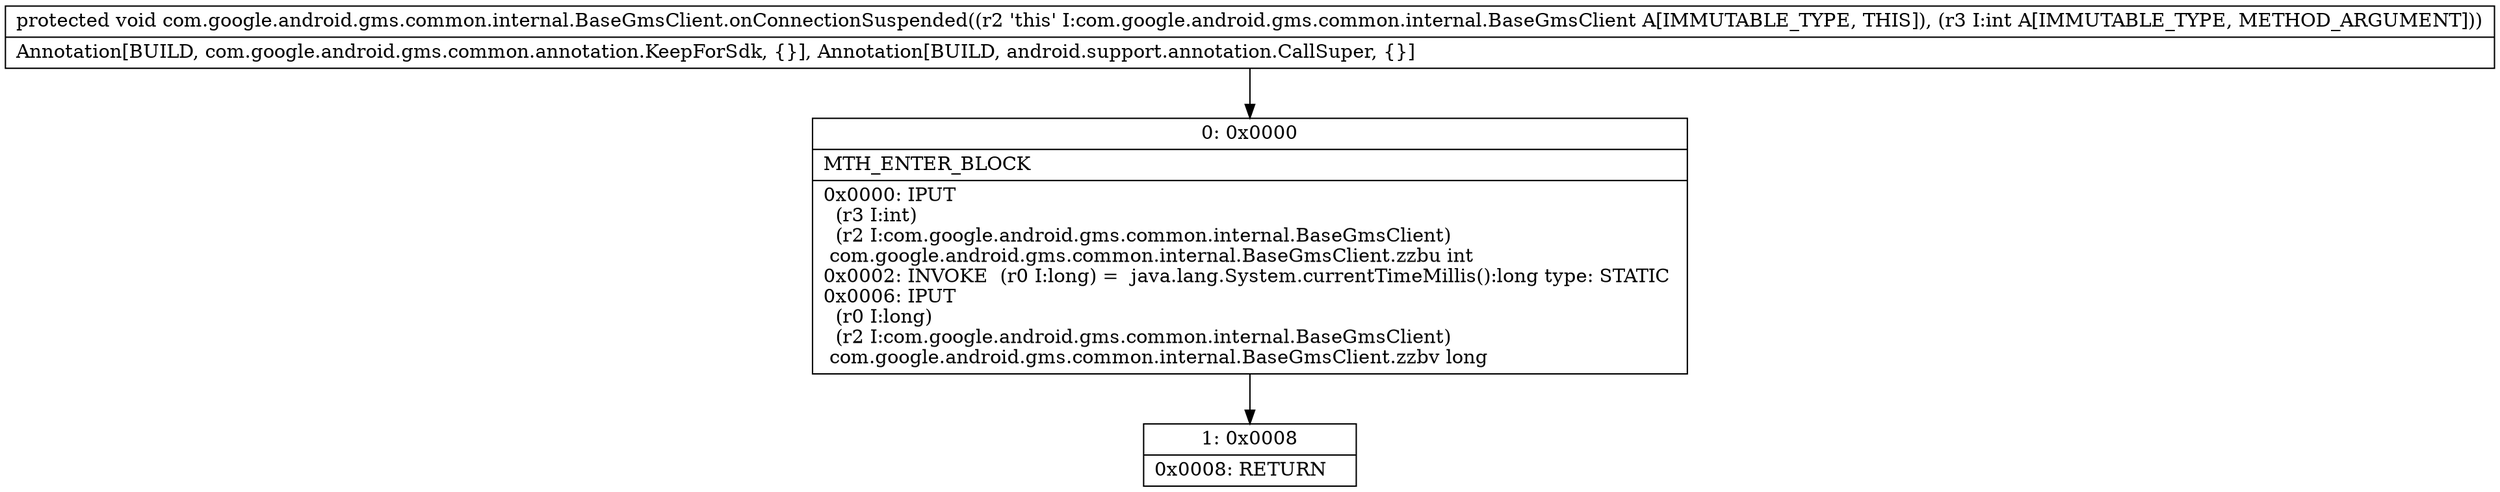 digraph "CFG forcom.google.android.gms.common.internal.BaseGmsClient.onConnectionSuspended(I)V" {
Node_0 [shape=record,label="{0\:\ 0x0000|MTH_ENTER_BLOCK\l|0x0000: IPUT  \l  (r3 I:int)\l  (r2 I:com.google.android.gms.common.internal.BaseGmsClient)\l com.google.android.gms.common.internal.BaseGmsClient.zzbu int \l0x0002: INVOKE  (r0 I:long) =  java.lang.System.currentTimeMillis():long type: STATIC \l0x0006: IPUT  \l  (r0 I:long)\l  (r2 I:com.google.android.gms.common.internal.BaseGmsClient)\l com.google.android.gms.common.internal.BaseGmsClient.zzbv long \l}"];
Node_1 [shape=record,label="{1\:\ 0x0008|0x0008: RETURN   \l}"];
MethodNode[shape=record,label="{protected void com.google.android.gms.common.internal.BaseGmsClient.onConnectionSuspended((r2 'this' I:com.google.android.gms.common.internal.BaseGmsClient A[IMMUTABLE_TYPE, THIS]), (r3 I:int A[IMMUTABLE_TYPE, METHOD_ARGUMENT]))  | Annotation[BUILD, com.google.android.gms.common.annotation.KeepForSdk, \{\}], Annotation[BUILD, android.support.annotation.CallSuper, \{\}]\l}"];
MethodNode -> Node_0;
Node_0 -> Node_1;
}

